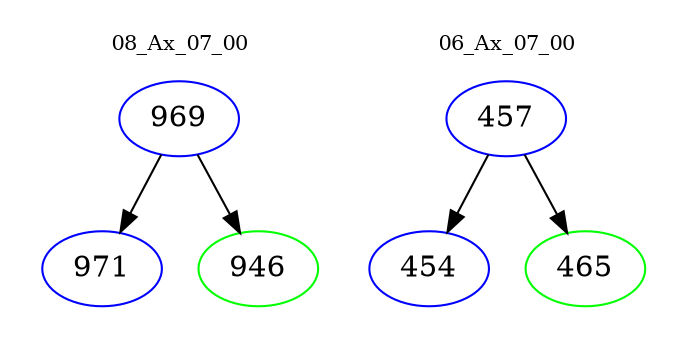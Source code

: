 digraph{
subgraph cluster_0 {
color = white
label = "08_Ax_07_00";
fontsize=10;
T0_969 [label="969", color="blue"]
T0_969 -> T0_971 [color="black"]
T0_971 [label="971", color="blue"]
T0_969 -> T0_946 [color="black"]
T0_946 [label="946", color="green"]
}
subgraph cluster_1 {
color = white
label = "06_Ax_07_00";
fontsize=10;
T1_457 [label="457", color="blue"]
T1_457 -> T1_454 [color="black"]
T1_454 [label="454", color="blue"]
T1_457 -> T1_465 [color="black"]
T1_465 [label="465", color="green"]
}
}
